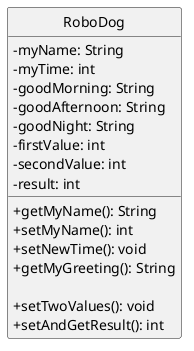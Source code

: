 @startuml Robodogクラス図
skinparam classAttributeIconSize 0
hide circle
 
class RoboDog {
-myName: String
-myTime: int
-goodMorning: String
-goodAfternoon: String
-goodNight: String
-firstValue: int
-secondValue: int
-result: int
 
+getMyName(): String
+setMyName(): int
+setNewTime(): void
+getMyGreeting(): String

+setTwoValues(): void
+setAndGetResult(): int
}
 
@enduml